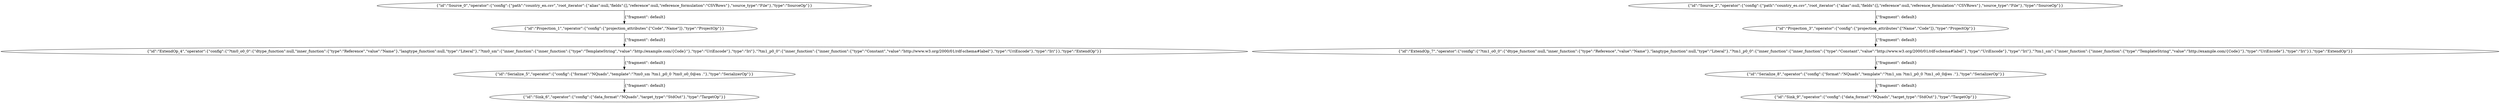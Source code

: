 digraph {
    0 [ label = "{\"id\":\"Source_0\",\"operator\":{\"config\":{\"path\":\"country_en.csv\",\"root_iterator\":{\"alias\":null,\"fields\":[],\"reference\":null,\"reference_formulation\":\"CSVRows\"},\"source_type\":\"File\"},\"type\":\"SourceOp\"}}" ]
    1 [ label = "{\"id\":\"Projection_1\",\"operator\":{\"config\":{\"projection_attributes\":[\"Code\",\"Name\"]},\"type\":\"ProjectOp\"}}" ]
    2 [ label = "{\"id\":\"Source_2\",\"operator\":{\"config\":{\"path\":\"country_es.csv\",\"root_iterator\":{\"alias\":null,\"fields\":[],\"reference\":null,\"reference_formulation\":\"CSVRows\"},\"source_type\":\"File\"},\"type\":\"SourceOp\"}}" ]
    3 [ label = "{\"id\":\"Projection_3\",\"operator\":{\"config\":{\"projection_attributes\":[\"Name\",\"Code\"]},\"type\":\"ProjectOp\"}}" ]
    4 [ label = "{\"id\":\"ExtendOp_4\",\"operator\":{\"config\":{\"?tm0_o0_0\":{\"dtype_function\":null,\"inner_function\":{\"type\":\"Reference\",\"value\":\"Name\"},\"langtype_function\":null,\"type\":\"Literal\"},\"?tm0_sm\":{\"inner_function\":{\"inner_function\":{\"type\":\"TemplateString\",\"value\":\"http://example.com/{Code}\"},\"type\":\"UriEncode\"},\"type\":\"Iri\"},\"?tm1_p0_0\":{\"inner_function\":{\"inner_function\":{\"type\":\"Constant\",\"value\":\"http://www.w3.org/2000/01/rdf-schema#label\"},\"type\":\"UriEncode\"},\"type\":\"Iri\"}},\"type\":\"ExtendOp\"}}" ]
    5 [ label = "{\"id\":\"Serialize_5\",\"operator\":{\"config\":{\"format\":\"NQuads\",\"template\":\"?tm0_sm ?tm1_p0_0 ?tm0_o0_0@en .\"},\"type\":\"SerializerOp\"}}" ]
    6 [ label = "{\"id\":\"Sink_6\",\"operator\":{\"config\":{\"data_format\":\"NQuads\",\"target_type\":\"StdOut\"},\"type\":\"TargetOp\"}}" ]
    7 [ label = "{\"id\":\"ExtendOp_7\",\"operator\":{\"config\":{\"?tm1_o0_0\":{\"dtype_function\":null,\"inner_function\":{\"type\":\"Reference\",\"value\":\"Name\"},\"langtype_function\":null,\"type\":\"Literal\"},\"?tm1_p0_0\":{\"inner_function\":{\"inner_function\":{\"type\":\"Constant\",\"value\":\"http://www.w3.org/2000/01/rdf-schema#label\"},\"type\":\"UriEncode\"},\"type\":\"Iri\"},\"?tm1_sm\":{\"inner_function\":{\"inner_function\":{\"type\":\"TemplateString\",\"value\":\"http://example.com/{Code}\"},\"type\":\"UriEncode\"},\"type\":\"Iri\"}},\"type\":\"ExtendOp\"}}" ]
    8 [ label = "{\"id\":\"Serialize_8\",\"operator\":{\"config\":{\"format\":\"NQuads\",\"template\":\"?tm1_sm ?tm1_p0_0 ?tm1_o0_0@es .\"},\"type\":\"SerializerOp\"}}" ]
    9 [ label = "{\"id\":\"Sink_9\",\"operator\":{\"config\":{\"data_format\":\"NQuads\",\"target_type\":\"StdOut\"},\"type\":\"TargetOp\"}}" ]
    0 -> 1 [ label = "{\"fragment\": default}" ]
    2 -> 3 [ label = "{\"fragment\": default}" ]
    1 -> 4 [ label = "{\"fragment\": default}" ]
    4 -> 5 [ label = "{\"fragment\": default}" ]
    5 -> 6 [ label = "{\"fragment\": default}" ]
    3 -> 7 [ label = "{\"fragment\": default}" ]
    7 -> 8 [ label = "{\"fragment\": default}" ]
    8 -> 9 [ label = "{\"fragment\": default}" ]
}

